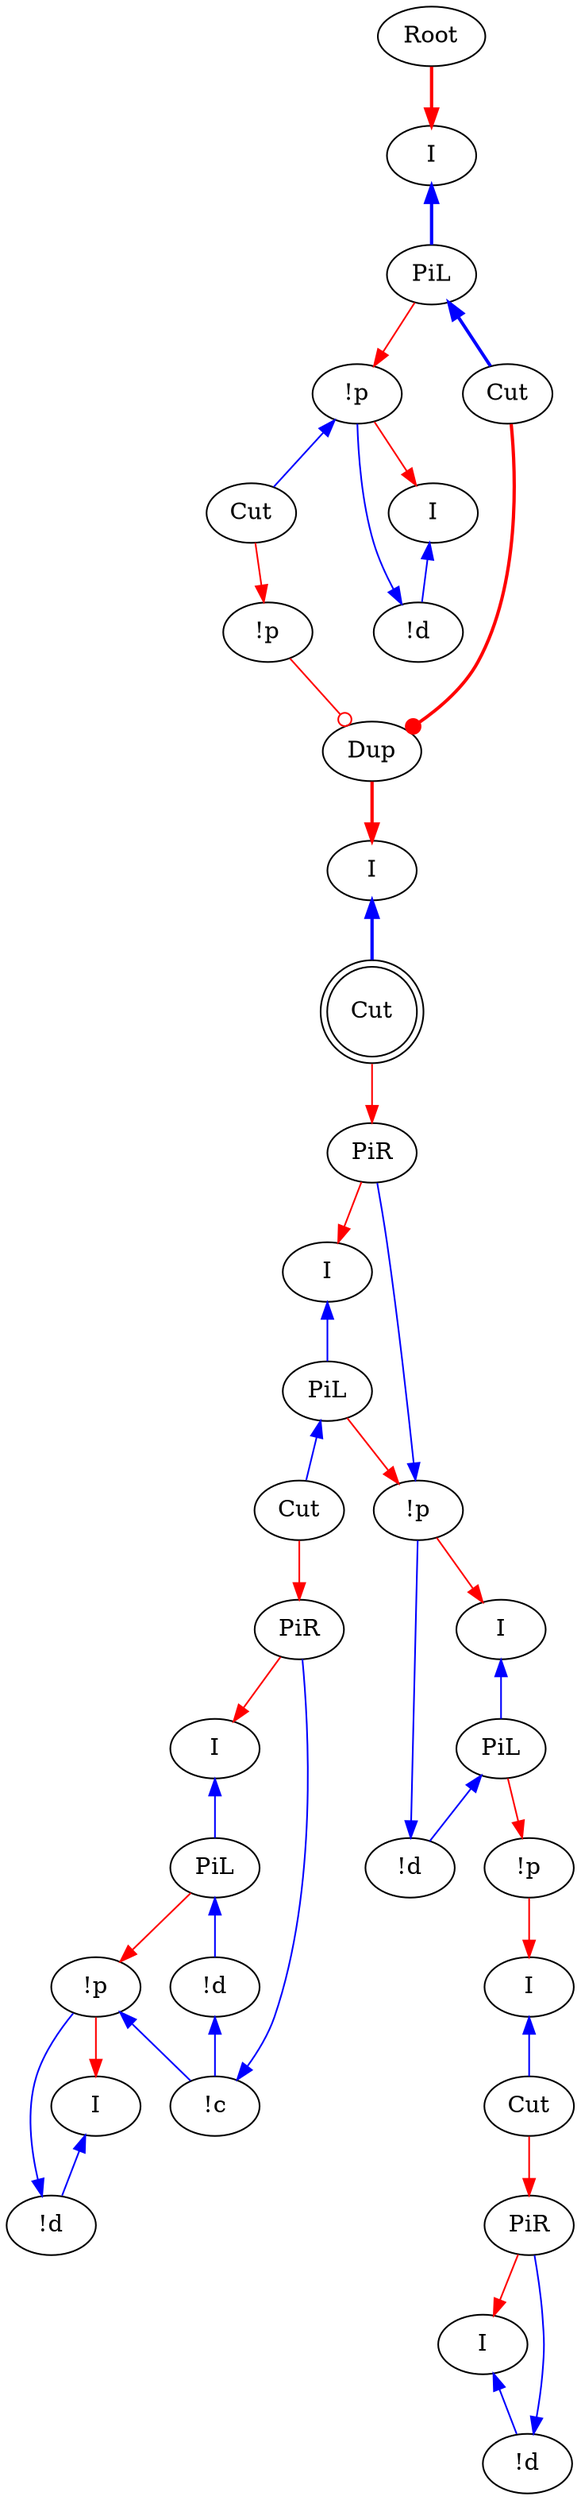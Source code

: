 digraph {
"Root0" [label="Root"]
"PiL0" [label="PiL"]
"!p0" [label="!p"]
"I0" [label="I"]
"!d0" [label="!d"]
"I1" [label="I"]
"Cut0" [label="Cut",shape=doublecircle]
"PiR0" [label="PiR"]
"I2" [label="I"]
"PiL1" [label="PiL"]
"Cut1" [label="Cut"]
"PiR1" [label="PiR"]
"I3" [label="I"]
"PiL2" [label="PiL"]
"!d1" [label="!d"]
"!c0" [label="!c"]
"!p1" [label="!p"]
"I4" [label="I"]
"!d2" [label="!d"]
"!p2" [label="!p"]
"I5" [label="I"]
"PiL3" [label="PiL"]
"!d3" [label="!d"]
"!p3" [label="!p"]
"I6" [label="I"]
"Cut2" [label="Cut"]
"PiR2" [label="PiR"]
"I7" [label="I"]
"!d4" [label="!d"]
"I8" [label="I"]
"Dup0_0" [label="Dup"]
"!p4" [label="!p"]
"Cut3" [label="Cut"]
"Cut4" [label="Cut"]
"Cut3" -> "!p4"[color=red,tooltip="e1"]
"Cut4" -> "Dup0_0"[color=red,tooltip="e2",arrowhead=dot,penwidth=2]
"!p4" -> "Dup0_0"[color=red,tooltip="e3",arrowhead=odot]
"!p2" -> "PiR0"[color=blue,tooltip="h",dir=back]
"!d3" -> "!p2"[color=blue,tooltip="hj",dir=back]
"I2" -> "PiL1"[color=blue,tooltip="hl",dir=back]
"PiL1" -> "Cut1"[color=blue,tooltip="hl1",dir=back]
"Cut1" -> "PiR1"[color=red,tooltip="hl1r"]
"I5" -> "PiL3"[color=blue,tooltip="hl2",dir=back]
"PiL3" -> "!d3"[color=blue,tooltip="hl21",dir=back]
"I6" -> "Cut2"[color=blue,tooltip="hl22",dir=back]
"Cut2" -> "PiR2"[color=red,tooltip="hl22r"]
"!p3" -> "I6"[color=red,tooltip="hl2i"]
"PiL3" -> "!p3"[color=red,tooltip="hl2p"]
"!p2" -> "I5"[color=red,tooltip="hli"]
"PiL1" -> "!p2"[color=red,tooltip="hlp"]
"PiR0" -> "I2"[color=red,tooltip="hr"]
"!d4" -> "PiR2"[color=blue,tooltip="i",dir=back]
"I7" -> "!d4"[color=blue,tooltip="il",dir=back]
"PiR2" -> "I7"[color=red,tooltip="ir"]
"I1" -> "Cut0"[color=blue,tooltip="ret2",penwidth=2,dir=back]
"Cut0" -> "PiR0"[color=red,tooltip="ret2r"]
"Dup0_0" -> "I1"[color=red,tooltip="reti",penwidth=2]
"Root0" -> "I8"[color=red,tooltip="rettop",penwidth=2]
"!p0" -> "Cut3"[color=blue,tooltip="x2",dir=back]
"!d0" -> "!p0"[color=blue,tooltip="xj",dir=back]
"I8" -> "PiL0"[color=blue,tooltip="xl",penwidth=2,dir=back]
"PiL0" -> "Cut4"[color=blue,tooltip="xl1",penwidth=2,dir=back]
"I0" -> "!d0"[color=blue,tooltip="xl2",dir=back]
"!p0" -> "I0"[color=red,tooltip="xli"]
"PiL0" -> "!p0"[color=red,tooltip="xlp"]
"!c0" -> "PiR1"[color=blue,tooltip="y",dir=back]
"!d1" -> "!c0"[color=blue,tooltip="y1",dir=back]
"!p1" -> "!c0"[color=blue,tooltip="y2",dir=back]
"!d2" -> "!p1"[color=blue,tooltip="yj",dir=back]
"I3" -> "PiL2"[color=blue,tooltip="yl",dir=back]
"PiL2" -> "!d1"[color=blue,tooltip="yl1",dir=back]
"I4" -> "!d2"[color=blue,tooltip="yl2",dir=back]
"!p1" -> "I4"[color=red,tooltip="yli"]
"PiL2" -> "!p1"[color=red,tooltip="ylp"]
"PiR1" -> "I3"[color=red,tooltip="yr"]
}

